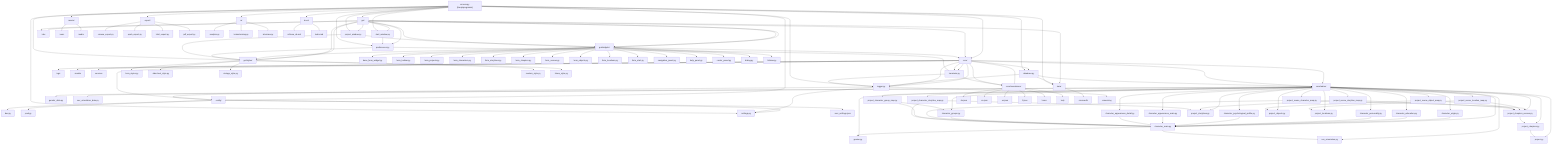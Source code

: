 %% CSNova: Vollständige Datenbankstruktur und Modul-Abhängigkeiten

graph TD

%% Hauptprogramm und Einstieg
    csnova.py["csnova.py (Hauptprogramm)"]
    csnova.py --> core
    csnova.py --> gui
    csnova.py --> config

%% Konfiguration
    config["config/"]
    config --> dev.py
    config --> prod.py
    config --> settings.py
    config --> user_settings.json

%% Kernlogik und Datenbank
    core["core/"]
    core --> database.py
    core --> logger.py
    core --> logic
    core --> models
    core --> services
    core --> tables
    core --> translations
    core --> translator.py

%% Tabellenstruktur (alle Tabellen)
    tables["core/tables/"]
    tables --> character_main.py
    tables --> gender.py
    tables --> gender_data.py
    tables --> sex_orientation.py
    tables --> sex_orientation_data.py
    tables --> character_psychological_profile.py
    tables --> character_origin.py
    tables --> character_education.py
    tables --> character_personality.py
    tables --> character_appearance_main.py
    tables --> character_appearance_detail.py
    tables --> character_groups.py
    tables --> project.py
    tables --> project_storylines.py
    tables --> project_chapters.py
    tables --> project_chapters_scenes.py
    tables --> project_objects.py
    tables --> project_locations.py
    tables --> project_scene_object_map.py
    tables --> project_scene_location_map.py
    tables --> project_scene_storyline_map.py
    tables --> project_scene_character_map.py
    tables --> project_character_storyline_map.py
    tables --> project_character_group_map.py

%% Foreign-Key-Beziehungen (vollständig)
    %% Charakter-Tabellen
    character_main.py --> gender.py
    character_main.py --> sex_orientation.py
    character_origin.py --> character_main.py
    character_education.py --> character_main.py
    character_personality.py --> character_main.py
    character_psychological_profile.py --> character_main.py
    character_appearance_main.py --> character_main.py
    character_appearance_detail.py --> character_main.py
    character_groups.py --> character_main.py

    %% Projekt-Tabellen
    project_chapters.py --> project.py
    project_chapters_scenes.py --> project_chapters.py

    %% Mapping-Tabellen
    project_scene_character_map.py --> project_chapters_scenes.py
    project_scene_character_map.py --> character_main.py

    project_scene_location_map.py --> project_chapters_scenes.py
    project_scene_location_map.py --> project_locations.py

    project_scene_object_map.py --> project_chapters_scenes.py
    project_scene_object_map.py --> project_objects.py

    project_scene_storyline_map.py --> project_chapters_scenes.py
    project_scene_storyline_map.py --> project_storylines.py

    project_character_group_map.py --> character_main.py
    project_character_group_map.py --> character_groups.py

    project_character_storyline_map.py --> character_main.py
    project_character_storyline_map.py --> project_storylines.py

%% Übersetzungen und Hilfedateien
    translations["core/translations/"]
    translations --> de.json
    translations --> en.json
    translations --> es.json
    translations --> fr.json
    translations --> forms
    translations --> help

%% GUI-Struktur
    gui["gui/"]
    gui --> start_window.py
    gui --> project_window.py
    gui --> preferences.py
    gui --> styles
    gui --> tabs
    gui --> widgets

%% Styles und Themes
    styles["gui/styles/"]
    styles --> form_styles.py
    styles --> oldschool_style.py
    styles --> vintage_style.py
    styles --> modern_style.py
    styles --> future_style.py

%% GUI-Widgets und Panels
    widgets["gui/widgets/"]
    widgets --> base_form_widget.py
    widgets --> form_toolbar.py
    widgets --> form_projects.py
    widgets --> form_characters.py
    widgets --> form_storylines.py
    widgets --> form_chapters.py
    widgets --> form_scenes.py
    widgets --> form_objects.py
    widgets --> form_locations.py
    widgets --> form_start.py
    widgets --> navigation_panel.py
    widgets --> help_panel.py
    widgets --> center_panel.py
    widgets --> dialog.py
    widgets --> listview.py

%% Datenbank und Assets
    data["data/"]
    data --> csnova.db

    assets["assets/"]
    assets --> icons
    assets --> media

%% Exportmodule
    export["export/"]
    export --> csnova_export.py
    export --> epub_export.py
    export --> html_export.py
    export --> pdf_export.py

%% Sonstige Verzeichnisse
    ai["ai/"]
    ai --> analysis.py
    ai --> brainstorming.py
    ai --> interview.py

    docs["docs/"]
    docs --> csNova_de.md
    docs --> index.md

%% Beziehungen zwischen GUI und Styles
    gui --> styles
    gui --> widgets
    gui --> tabs

%% Beziehungen zwischen GUI und Datenbank
    gui --> core
    gui --> data

%% Beziehungen zwischen core und config
    core --> config

%% Beziehungen zwischen core und translations
    core --> translations

%% Beziehungen zwischen core und tables
    core --> tables

%% Beziehungen zwischen core und logger
    core --> logger.py

%% Beziehungen zwischen core und translator
    core --> translator.py

%% Beziehungen zwischen widgets und styles
    widgets --> styles

%% Beziehungen zwischen widgets und core
    widgets --> core

%% Beziehungen zwischen widgets und gui
    widgets --> gui

%% Beziehungen zwischen project_window und forms
    project_window.py --> widgets
    project_window.py --> styles

%% Beziehungen zwischen start_window und preferences
    start_window.py --> preferences.py

%% Beziehungen zwischen preferences und styles
    preferences.py --> styles

%% Beziehungen zwischen preferences und translator
    preferences.py --> translator.py

%% Beziehungen zwischen database und tables
    database.py --> tables

%% Beziehungen zwischen database und data
    database.py --> data

%% Beziehungen zwischen database und logger
    database.py --> logger.py

%% Beziehungen zwischen translator und translations
    translator.py --> translations

%% Beziehungen zwischen translator und logger
    translator.py --> logger.py

%% Beziehungen zwischen logger und config
    logger.py --> config

%% Beziehungen zwischen logger und settings
    logger.py --> settings.py

%% Beziehungen zwischen logger und log_file
    logger.py --> csnova.log

%% Beziehungen zwischen csnova.py und logger
    csnova.py --> logger.py

%% Beziehungen zwischen csnova.py und start_window
    csnova.py --> start_window.py

%% Beziehungen zwischen csnova.py und project_window
    csnova.py --> project_window.py

%% Beziehungen zwischen csnova.py und preferences
    csnova.py --> preferences.py

%% Beziehungen zwischen csnova.py und database
    csnova.py --> database.py

%% Beziehungen zwischen csnova.py und settings
    csnova.py --> settings.py

%% Beziehungen zwischen csnova.py und styles
    csnova.py --> styles

%% Beziehungen zwischen csnova.py und data
    csnova.py --> data

%% Beziehungen zwischen csnova.py und assets
    csnova.py --> assets

%% Beziehungen zwischen csnova.py und docs
    csnova.py --> docs

%% Beziehungen zwischen csnova.py und ai
    csnova.py --> ai

%% Beziehungen zwischen csnova.py und export
    csnova.py --> export

%% Kommentar: Alle Tabellen und Foreign-Key-Beziehungen sind vollständig abgebildet.